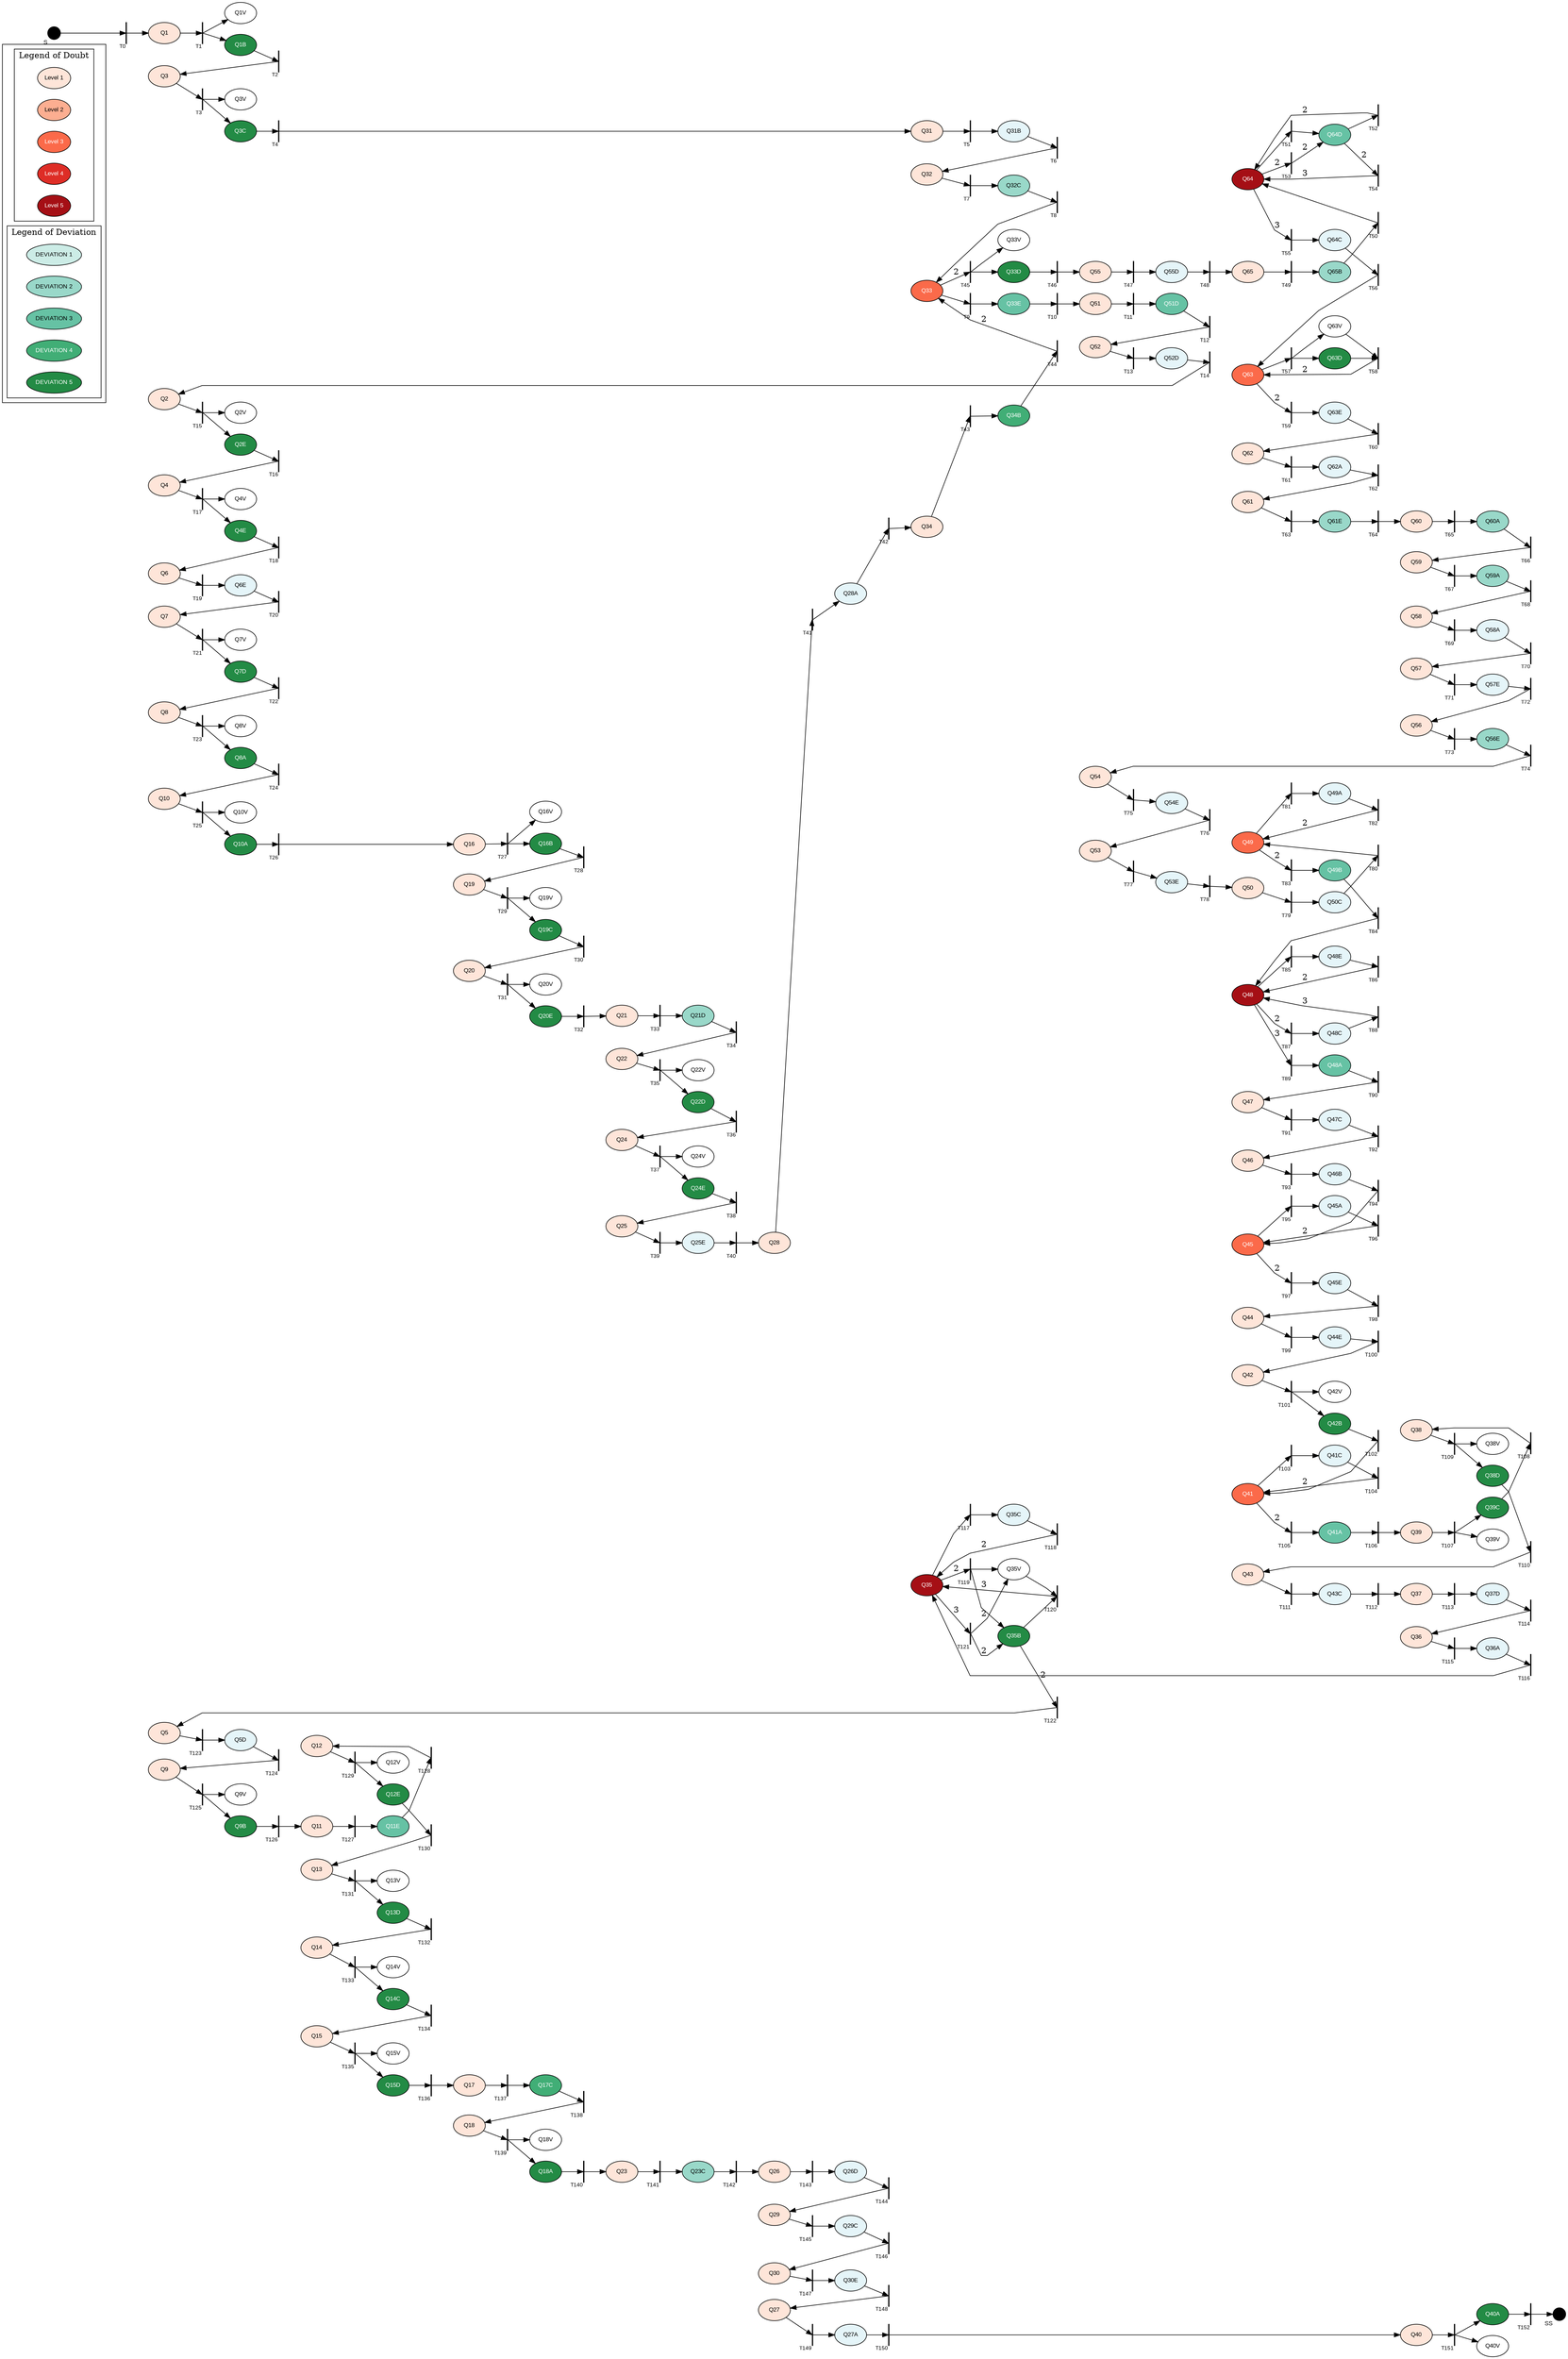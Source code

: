 digraph G { rankdir=LR; splines=polyline;
node[style=filled; fontsize=10; fontname=Arial; fontcolor=black; fillcolor=white; colorscheme=bugn9];
subgraph cluster_0{subgraph cluster_1{ label="Legend of Doubt"
"Level 1"[colorscheme=reds5; fillcolor=1;]
"Level 2"[colorscheme=reds5; fillcolor=2;]
"Level 3"[colorscheme=reds5; fillcolor=3; fontcolor=white;]
"Level 4"[colorscheme=reds5; fillcolor=4; fontcolor=white;]
"Level 5"[colorscheme=reds5; fillcolor=5; fontcolor=white;]
}
subgraph cluster_2{ label="Legend of Deviation"
"DEVIATION 1"[fillcolor=3;];
"DEVIATION 2"[fillcolor=4;];
"DEVIATION 3"[fillcolor=5;];
"DEVIATION 4"[fillcolor=6; fontcolor=white;];
"DEVIATION 5"[fillcolor=7; fontcolor=white;];
}}
"S"[fillcolor=black; shape=point; width=0.3; xlabel="S";];"Q1"[colorscheme="reds5"; fillcolor=1; ]; "Q1B"[fillcolor=7; fontcolor=white;]; "Q3"[colorscheme="reds5"; fillcolor=1; ]; "Q3C"[fillcolor=7; fontcolor=white;]; "Q31"[colorscheme="reds5"; fillcolor=1; ]; "Q31B"[fillcolor=2; ]; "Q32"[colorscheme="reds5"; fillcolor=1; ]; "Q32C"[fillcolor=4; ]; "Q33"[colorscheme="reds5"; fillcolor=3; fontcolor=white;]; "Q33E"[fillcolor=5; fontcolor=white;]; "Q51"[colorscheme="reds5"; fillcolor=1; ]; "Q51D"[fillcolor=5; fontcolor=white;]; "Q52"[colorscheme="reds5"; fillcolor=1; ]; "Q52D"[fillcolor=2; ]; "Q2"[colorscheme="reds5"; fillcolor=1; ]; "Q2E"[fillcolor=7; fontcolor=white;]; "Q4"[colorscheme="reds5"; fillcolor=1; ]; "Q4E"[fillcolor=7; fontcolor=white;]; "Q6"[colorscheme="reds5"; fillcolor=1; ]; "Q6E"[fillcolor=2; ]; "Q7"[colorscheme="reds5"; fillcolor=1; ]; "Q7D"[fillcolor=7; fontcolor=white;]; "Q8"[colorscheme="reds5"; fillcolor=1; ]; "Q8A"[fillcolor=7; fontcolor=white;]; "Q10"[colorscheme="reds5"; fillcolor=1; ]; "Q10A"[fillcolor=7; fontcolor=white;]; "Q16"[colorscheme="reds5"; fillcolor=1; ]; "Q16B"[fillcolor=7; fontcolor=white;]; "Q19"[colorscheme="reds5"; fillcolor=1; ]; "Q19C"[fillcolor=7; fontcolor=white;]; "Q20"[colorscheme="reds5"; fillcolor=1; ]; "Q20E"[fillcolor=7; fontcolor=white;]; "Q21"[colorscheme="reds5"; fillcolor=1; ]; "Q21D"[fillcolor=4; ]; "Q22"[colorscheme="reds5"; fillcolor=1; ]; "Q22D"[fillcolor=7; fontcolor=white;]; "Q24"[colorscheme="reds5"; fillcolor=1; ]; "Q24E"[fillcolor=7; fontcolor=white;]; "Q25"[colorscheme="reds5"; fillcolor=1; ]; "Q25E"[fillcolor=2; ]; "Q28"[colorscheme="reds5"; fillcolor=1; ]; "Q28A"[fillcolor=2; ]; "Q34"[colorscheme="reds5"; fillcolor=1; ]; "Q34B"[fillcolor=6; fontcolor=white;]; "Q33D"[fillcolor=7; fontcolor=white;]; "Q55"[colorscheme="reds5"; fillcolor=1; ]; "Q55D"[fillcolor=2; ]; "Q65"[colorscheme="reds5"; fillcolor=1; ]; "Q65B"[fillcolor=4; ]; "Q64"[colorscheme="reds5"; fillcolor=5; fontcolor=white;]; "Q64D"[fillcolor=5; fontcolor=white;]; "Q64C"[fillcolor=2; ]; "Q63"[colorscheme="reds5"; fillcolor=3; fontcolor=white;]; "Q63D"[fillcolor=7; fontcolor=white;]; "Q63E"[fillcolor=2; ]; "Q62"[colorscheme="reds5"; fillcolor=1; ]; "Q62A"[fillcolor=2; ]; "Q61"[colorscheme="reds5"; fillcolor=1; ]; "Q61E"[fillcolor=4; ]; "Q60"[colorscheme="reds5"; fillcolor=1; ]; "Q60A"[fillcolor=4; ]; "Q59"[colorscheme="reds5"; fillcolor=1; ]; "Q59A"[fillcolor=4; ]; "Q58"[colorscheme="reds5"; fillcolor=1; ]; "Q58A"[fillcolor=2; ]; "Q57"[colorscheme="reds5"; fillcolor=1; ]; "Q57E"[fillcolor=2; ]; "Q56"[colorscheme="reds5"; fillcolor=1; ]; "Q56E"[fillcolor=4; ]; "Q54"[colorscheme="reds5"; fillcolor=1; ]; "Q54E"[fillcolor=2; ]; "Q53"[colorscheme="reds5"; fillcolor=1; ]; "Q53E"[fillcolor=2; ]; "Q50"[colorscheme="reds5"; fillcolor=1; ]; "Q50C"[fillcolor=2; ]; "Q49"[colorscheme="reds5"; fillcolor=3; fontcolor=white;]; "Q49A"[fillcolor=2; ]; "Q49B"[fillcolor=5; fontcolor=white;]; "Q48"[colorscheme="reds5"; fillcolor=5; fontcolor=white;]; "Q48E"[fillcolor=2; ]; "Q48C"[fillcolor=2; ]; "Q48A"[fillcolor=5; fontcolor=white;]; "Q47"[colorscheme="reds5"; fillcolor=1; ]; "Q47C"[fillcolor=2; ]; "Q46"[colorscheme="reds5"; fillcolor=1; ]; "Q46B"[fillcolor=2; ]; "Q45"[colorscheme="reds5"; fillcolor=3; fontcolor=white;]; "Q45A"[fillcolor=2; ]; "Q45E"[fillcolor=2; ]; "Q44"[colorscheme="reds5"; fillcolor=1; ]; "Q44E"[fillcolor=2; ]; "Q42"[colorscheme="reds5"; fillcolor=1; ]; "Q42B"[fillcolor=7; fontcolor=white;]; "Q41"[colorscheme="reds5"; fillcolor=3; fontcolor=white;]; "Q41C"[fillcolor=2; ]; "Q41A"[fillcolor=5; fontcolor=white;]; "Q39"[colorscheme="reds5"; fillcolor=1; ]; "Q39C"[fillcolor=7; fontcolor=white;]; "Q38"[colorscheme="reds5"; fillcolor=1; ]; "Q38D"[fillcolor=7; fontcolor=white;]; "Q43"[colorscheme="reds5"; fillcolor=1; ]; "Q43C"[fillcolor=2; ]; "Q37"[colorscheme="reds5"; fillcolor=1; ]; "Q37D"[fillcolor=2; ]; "Q36"[colorscheme="reds5"; fillcolor=1; ]; "Q36A"[fillcolor=2; ]; "Q35"[colorscheme="reds5"; fillcolor=5; fontcolor=white;]; "Q35C"[fillcolor=2; ]; "Q35B"[fillcolor=7; fontcolor=white;]; "Q5"[colorscheme="reds5"; fillcolor=1; ]; "Q5D"[fillcolor=2; ]; "Q9"[colorscheme="reds5"; fillcolor=1; ]; "Q9B"[fillcolor=7; fontcolor=white;]; "Q11"[colorscheme="reds5"; fillcolor=1; ]; "Q11E"[fillcolor=5; fontcolor=white;]; "Q12"[colorscheme="reds5"; fillcolor=1; ]; "Q12E"[fillcolor=7; fontcolor=white;]; "Q13"[colorscheme="reds5"; fillcolor=1; ]; "Q13D"[fillcolor=7; fontcolor=white;]; "Q14"[colorscheme="reds5"; fillcolor=1; ]; "Q14C"[fillcolor=7; fontcolor=white;]; "Q15"[colorscheme="reds5"; fillcolor=1; ]; "Q15D"[fillcolor=7; fontcolor=white;]; "Q17"[colorscheme="reds5"; fillcolor=1; ]; "Q17C"[fillcolor=6; fontcolor=white;]; "Q18"[colorscheme="reds5"; fillcolor=1; ]; "Q18A"[fillcolor=7; fontcolor=white;]; "Q23"[colorscheme="reds5"; fillcolor=1; ]; "Q23C"[fillcolor=4; ]; "Q26"[colorscheme="reds5"; fillcolor=1; ]; "Q26D"[fillcolor=2; ]; "Q29"[colorscheme="reds5"; fillcolor=1; ]; "Q29C"[fillcolor=2; ]; "Q30"[colorscheme="reds5"; fillcolor=1; ]; "Q30E"[fillcolor=2; ]; "Q27"[colorscheme="reds5"; fillcolor=1; ]; "Q27A"[fillcolor=2; ]; "Q40"[colorscheme="reds5"; fillcolor=1; ]; "Q40A"[fillcolor=7; fontcolor=white;]; "SS"[fillcolor=black; shape=point; width=0.3; xlabel="SS";];"T0"[fillcolor=black; shape=box; label=""; width=0.01; fontsize=9; xlabel="T0"]; "T1"[fillcolor=black; shape=box; label=""; width=0.01; fontsize=9; xlabel="T1"]; "T2"[fillcolor=black; shape=box; label=""; width=0.01; fontsize=9; xlabel="T2"]; "T3"[fillcolor=black; shape=box; label=""; width=0.01; fontsize=9; xlabel="T3"]; "T4"[fillcolor=black; shape=box; label=""; width=0.01; fontsize=9; xlabel="T4"]; "T5"[fillcolor=black; shape=box; label=""; width=0.01; fontsize=9; xlabel="T5"]; "T6"[fillcolor=black; shape=box; label=""; width=0.01; fontsize=9; xlabel="T6"]; "T7"[fillcolor=black; shape=box; label=""; width=0.01; fontsize=9; xlabel="T7"]; "T8"[fillcolor=black; shape=box; label=""; width=0.01; fontsize=9; xlabel="T8"]; "T9"[fillcolor=black; shape=box; label=""; width=0.01; fontsize=9; xlabel="T9"]; "T10"[fillcolor=black; shape=box; label=""; width=0.01; fontsize=9; xlabel="T10"]; "T11"[fillcolor=black; shape=box; label=""; width=0.01; fontsize=9; xlabel="T11"]; "T12"[fillcolor=black; shape=box; label=""; width=0.01; fontsize=9; xlabel="T12"]; "T13"[fillcolor=black; shape=box; label=""; width=0.01; fontsize=9; xlabel="T13"]; "T14"[fillcolor=black; shape=box; label=""; width=0.01; fontsize=9; xlabel="T14"]; "T15"[fillcolor=black; shape=box; label=""; width=0.01; fontsize=9; xlabel="T15"]; "T16"[fillcolor=black; shape=box; label=""; width=0.01; fontsize=9; xlabel="T16"]; "T17"[fillcolor=black; shape=box; label=""; width=0.01; fontsize=9; xlabel="T17"]; "T18"[fillcolor=black; shape=box; label=""; width=0.01; fontsize=9; xlabel="T18"]; "T19"[fillcolor=black; shape=box; label=""; width=0.01; fontsize=9; xlabel="T19"]; "T20"[fillcolor=black; shape=box; label=""; width=0.01; fontsize=9; xlabel="T20"]; "T21"[fillcolor=black; shape=box; label=""; width=0.01; fontsize=9; xlabel="T21"]; "T22"[fillcolor=black; shape=box; label=""; width=0.01; fontsize=9; xlabel="T22"]; "T23"[fillcolor=black; shape=box; label=""; width=0.01; fontsize=9; xlabel="T23"]; "T24"[fillcolor=black; shape=box; label=""; width=0.01; fontsize=9; xlabel="T24"]; "T25"[fillcolor=black; shape=box; label=""; width=0.01; fontsize=9; xlabel="T25"]; "T26"[fillcolor=black; shape=box; label=""; width=0.01; fontsize=9; xlabel="T26"]; "T27"[fillcolor=black; shape=box; label=""; width=0.01; fontsize=9; xlabel="T27"]; "T28"[fillcolor=black; shape=box; label=""; width=0.01; fontsize=9; xlabel="T28"]; "T29"[fillcolor=black; shape=box; label=""; width=0.01; fontsize=9; xlabel="T29"]; "T30"[fillcolor=black; shape=box; label=""; width=0.01; fontsize=9; xlabel="T30"]; "T31"[fillcolor=black; shape=box; label=""; width=0.01; fontsize=9; xlabel="T31"]; "T32"[fillcolor=black; shape=box; label=""; width=0.01; fontsize=9; xlabel="T32"]; "T33"[fillcolor=black; shape=box; label=""; width=0.01; fontsize=9; xlabel="T33"]; "T34"[fillcolor=black; shape=box; label=""; width=0.01; fontsize=9; xlabel="T34"]; "T35"[fillcolor=black; shape=box; label=""; width=0.01; fontsize=9; xlabel="T35"]; "T36"[fillcolor=black; shape=box; label=""; width=0.01; fontsize=9; xlabel="T36"]; "T37"[fillcolor=black; shape=box; label=""; width=0.01; fontsize=9; xlabel="T37"]; "T38"[fillcolor=black; shape=box; label=""; width=0.01; fontsize=9; xlabel="T38"]; "T39"[fillcolor=black; shape=box; label=""; width=0.01; fontsize=9; xlabel="T39"]; "T40"[fillcolor=black; shape=box; label=""; width=0.01; fontsize=9; xlabel="T40"]; "T41"[fillcolor=black; shape=box; label=""; width=0.01; fontsize=9; xlabel="T41"]; "T42"[fillcolor=black; shape=box; label=""; width=0.01; fontsize=9; xlabel="T42"]; "T43"[fillcolor=black; shape=box; label=""; width=0.01; fontsize=9; xlabel="T43"]; "T44"[fillcolor=black; shape=box; label=""; width=0.01; fontsize=9; xlabel="T44"]; "T45"[fillcolor=black; shape=box; label=""; width=0.01; fontsize=9; xlabel="T45"]; "T46"[fillcolor=black; shape=box; label=""; width=0.01; fontsize=9; xlabel="T46"]; "T47"[fillcolor=black; shape=box; label=""; width=0.01; fontsize=9; xlabel="T47"]; "T48"[fillcolor=black; shape=box; label=""; width=0.01; fontsize=9; xlabel="T48"]; "T49"[fillcolor=black; shape=box; label=""; width=0.01; fontsize=9; xlabel="T49"]; "T50"[fillcolor=black; shape=box; label=""; width=0.01; fontsize=9; xlabel="T50"]; "T51"[fillcolor=black; shape=box; label=""; width=0.01; fontsize=9; xlabel="T51"]; "T52"[fillcolor=black; shape=box; label=""; width=0.01; fontsize=9; xlabel="T52"]; "T53"[fillcolor=black; shape=box; label=""; width=0.01; fontsize=9; xlabel="T53"]; "T54"[fillcolor=black; shape=box; label=""; width=0.01; fontsize=9; xlabel="T54"]; "T55"[fillcolor=black; shape=box; label=""; width=0.01; fontsize=9; xlabel="T55"]; "T56"[fillcolor=black; shape=box; label=""; width=0.01; fontsize=9; xlabel="T56"]; "T57"[fillcolor=black; shape=box; label=""; width=0.01; fontsize=9; xlabel="T57"]; "T58"[fillcolor=black; shape=box; label=""; width=0.01; fontsize=9; xlabel="T58"]; "T59"[fillcolor=black; shape=box; label=""; width=0.01; fontsize=9; xlabel="T59"]; "T60"[fillcolor=black; shape=box; label=""; width=0.01; fontsize=9; xlabel="T60"]; "T61"[fillcolor=black; shape=box; label=""; width=0.01; fontsize=9; xlabel="T61"]; "T62"[fillcolor=black; shape=box; label=""; width=0.01; fontsize=9; xlabel="T62"]; "T63"[fillcolor=black; shape=box; label=""; width=0.01; fontsize=9; xlabel="T63"]; "T64"[fillcolor=black; shape=box; label=""; width=0.01; fontsize=9; xlabel="T64"]; "T65"[fillcolor=black; shape=box; label=""; width=0.01; fontsize=9; xlabel="T65"]; "T66"[fillcolor=black; shape=box; label=""; width=0.01; fontsize=9; xlabel="T66"]; "T67"[fillcolor=black; shape=box; label=""; width=0.01; fontsize=9; xlabel="T67"]; "T68"[fillcolor=black; shape=box; label=""; width=0.01; fontsize=9; xlabel="T68"]; "T69"[fillcolor=black; shape=box; label=""; width=0.01; fontsize=9; xlabel="T69"]; "T70"[fillcolor=black; shape=box; label=""; width=0.01; fontsize=9; xlabel="T70"]; "T71"[fillcolor=black; shape=box; label=""; width=0.01; fontsize=9; xlabel="T71"]; "T72"[fillcolor=black; shape=box; label=""; width=0.01; fontsize=9; xlabel="T72"]; "T73"[fillcolor=black; shape=box; label=""; width=0.01; fontsize=9; xlabel="T73"]; "T74"[fillcolor=black; shape=box; label=""; width=0.01; fontsize=9; xlabel="T74"]; "T75"[fillcolor=black; shape=box; label=""; width=0.01; fontsize=9; xlabel="T75"]; "T76"[fillcolor=black; shape=box; label=""; width=0.01; fontsize=9; xlabel="T76"]; "T77"[fillcolor=black; shape=box; label=""; width=0.01; fontsize=9; xlabel="T77"]; "T78"[fillcolor=black; shape=box; label=""; width=0.01; fontsize=9; xlabel="T78"]; "T79"[fillcolor=black; shape=box; label=""; width=0.01; fontsize=9; xlabel="T79"]; "T80"[fillcolor=black; shape=box; label=""; width=0.01; fontsize=9; xlabel="T80"]; "T81"[fillcolor=black; shape=box; label=""; width=0.01; fontsize=9; xlabel="T81"]; "T82"[fillcolor=black; shape=box; label=""; width=0.01; fontsize=9; xlabel="T82"]; "T83"[fillcolor=black; shape=box; label=""; width=0.01; fontsize=9; xlabel="T83"]; "T84"[fillcolor=black; shape=box; label=""; width=0.01; fontsize=9; xlabel="T84"]; "T85"[fillcolor=black; shape=box; label=""; width=0.01; fontsize=9; xlabel="T85"]; "T86"[fillcolor=black; shape=box; label=""; width=0.01; fontsize=9; xlabel="T86"]; "T87"[fillcolor=black; shape=box; label=""; width=0.01; fontsize=9; xlabel="T87"]; "T88"[fillcolor=black; shape=box; label=""; width=0.01; fontsize=9; xlabel="T88"]; "T89"[fillcolor=black; shape=box; label=""; width=0.01; fontsize=9; xlabel="T89"]; "T90"[fillcolor=black; shape=box; label=""; width=0.01; fontsize=9; xlabel="T90"]; "T91"[fillcolor=black; shape=box; label=""; width=0.01; fontsize=9; xlabel="T91"]; "T92"[fillcolor=black; shape=box; label=""; width=0.01; fontsize=9; xlabel="T92"]; "T93"[fillcolor=black; shape=box; label=""; width=0.01; fontsize=9; xlabel="T93"]; "T94"[fillcolor=black; shape=box; label=""; width=0.01; fontsize=9; xlabel="T94"]; "T95"[fillcolor=black; shape=box; label=""; width=0.01; fontsize=9; xlabel="T95"]; "T96"[fillcolor=black; shape=box; label=""; width=0.01; fontsize=9; xlabel="T96"]; "T97"[fillcolor=black; shape=box; label=""; width=0.01; fontsize=9; xlabel="T97"]; "T98"[fillcolor=black; shape=box; label=""; width=0.01; fontsize=9; xlabel="T98"]; "T99"[fillcolor=black; shape=box; label=""; width=0.01; fontsize=9; xlabel="T99"]; "T100"[fillcolor=black; shape=box; label=""; width=0.01; fontsize=9; xlabel="T100"]; "T101"[fillcolor=black; shape=box; label=""; width=0.01; fontsize=9; xlabel="T101"]; "T102"[fillcolor=black; shape=box; label=""; width=0.01; fontsize=9; xlabel="T102"]; "T103"[fillcolor=black; shape=box; label=""; width=0.01; fontsize=9; xlabel="T103"]; "T104"[fillcolor=black; shape=box; label=""; width=0.01; fontsize=9; xlabel="T104"]; "T105"[fillcolor=black; shape=box; label=""; width=0.01; fontsize=9; xlabel="T105"]; "T106"[fillcolor=black; shape=box; label=""; width=0.01; fontsize=9; xlabel="T106"]; "T107"[fillcolor=black; shape=box; label=""; width=0.01; fontsize=9; xlabel="T107"]; "T108"[fillcolor=black; shape=box; label=""; width=0.01; fontsize=9; xlabel="T108"]; "T109"[fillcolor=black; shape=box; label=""; width=0.01; fontsize=9; xlabel="T109"]; "T110"[fillcolor=black; shape=box; label=""; width=0.01; fontsize=9; xlabel="T110"]; "T111"[fillcolor=black; shape=box; label=""; width=0.01; fontsize=9; xlabel="T111"]; "T112"[fillcolor=black; shape=box; label=""; width=0.01; fontsize=9; xlabel="T112"]; "T113"[fillcolor=black; shape=box; label=""; width=0.01; fontsize=9; xlabel="T113"]; "T114"[fillcolor=black; shape=box; label=""; width=0.01; fontsize=9; xlabel="T114"]; "T115"[fillcolor=black; shape=box; label=""; width=0.01; fontsize=9; xlabel="T115"]; "T116"[fillcolor=black; shape=box; label=""; width=0.01; fontsize=9; xlabel="T116"]; "T117"[fillcolor=black; shape=box; label=""; width=0.01; fontsize=9; xlabel="T117"]; "T118"[fillcolor=black; shape=box; label=""; width=0.01; fontsize=9; xlabel="T118"]; "T119"[fillcolor=black; shape=box; label=""; width=0.01; fontsize=9; xlabel="T119"]; "T120"[fillcolor=black; shape=box; label=""; width=0.01; fontsize=9; xlabel="T120"]; "T121"[fillcolor=black; shape=box; label=""; width=0.01; fontsize=9; xlabel="T121"]; "T122"[fillcolor=black; shape=box; label=""; width=0.01; fontsize=9; xlabel="T122"]; "T123"[fillcolor=black; shape=box; label=""; width=0.01; fontsize=9; xlabel="T123"]; "T124"[fillcolor=black; shape=box; label=""; width=0.01; fontsize=9; xlabel="T124"]; "T125"[fillcolor=black; shape=box; label=""; width=0.01; fontsize=9; xlabel="T125"]; "T126"[fillcolor=black; shape=box; label=""; width=0.01; fontsize=9; xlabel="T126"]; "T127"[fillcolor=black; shape=box; label=""; width=0.01; fontsize=9; xlabel="T127"]; "T128"[fillcolor=black; shape=box; label=""; width=0.01; fontsize=9; xlabel="T128"]; "T129"[fillcolor=black; shape=box; label=""; width=0.01; fontsize=9; xlabel="T129"]; "T130"[fillcolor=black; shape=box; label=""; width=0.01; fontsize=9; xlabel="T130"]; "T131"[fillcolor=black; shape=box; label=""; width=0.01; fontsize=9; xlabel="T131"]; "T132"[fillcolor=black; shape=box; label=""; width=0.01; fontsize=9; xlabel="T132"]; "T133"[fillcolor=black; shape=box; label=""; width=0.01; fontsize=9; xlabel="T133"]; "T134"[fillcolor=black; shape=box; label=""; width=0.01; fontsize=9; xlabel="T134"]; "T135"[fillcolor=black; shape=box; label=""; width=0.01; fontsize=9; xlabel="T135"]; "T136"[fillcolor=black; shape=box; label=""; width=0.01; fontsize=9; xlabel="T136"]; "T137"[fillcolor=black; shape=box; label=""; width=0.01; fontsize=9; xlabel="T137"]; "T138"[fillcolor=black; shape=box; label=""; width=0.01; fontsize=9; xlabel="T138"]; "T139"[fillcolor=black; shape=box; label=""; width=0.01; fontsize=9; xlabel="T139"]; "T140"[fillcolor=black; shape=box; label=""; width=0.01; fontsize=9; xlabel="T140"]; "T141"[fillcolor=black; shape=box; label=""; width=0.01; fontsize=9; xlabel="T141"]; "T142"[fillcolor=black; shape=box; label=""; width=0.01; fontsize=9; xlabel="T142"]; "T143"[fillcolor=black; shape=box; label=""; width=0.01; fontsize=9; xlabel="T143"]; "T144"[fillcolor=black; shape=box; label=""; width=0.01; fontsize=9; xlabel="T144"]; "T145"[fillcolor=black; shape=box; label=""; width=0.01; fontsize=9; xlabel="T145"]; "T146"[fillcolor=black; shape=box; label=""; width=0.01; fontsize=9; xlabel="T146"]; "T147"[fillcolor=black; shape=box; label=""; width=0.01; fontsize=9; xlabel="T147"]; "T148"[fillcolor=black; shape=box; label=""; width=0.01; fontsize=9; xlabel="T148"]; "T149"[fillcolor=black; shape=box; label=""; width=0.01; fontsize=9; xlabel="T149"]; "T150"[fillcolor=black; shape=box; label=""; width=0.01; fontsize=9; xlabel="T150"]; "T151"[fillcolor=black; shape=box; label=""; width=0.01; fontsize=9; xlabel="T151"]; "T152"[fillcolor=black; shape=box; label=""; width=0.01; fontsize=9; xlabel="T152"]; {rank=same; "Q1"; "Q3"; "Q2"; "Q4"; "Q6"; "Q7"; "Q8"; "Q10"; "Q5"; "Q9"; }{rank=same; "Q31"; "Q32"; "Q33"; "Q34"; "Q35"; }{rank=same; "Q51"; "Q52"; "Q55"; "Q54"; "Q53"; }{rank=same; "Q16"; "Q19"; "Q20"; "Q17"; "Q18"; }{rank=same; "Q21"; "Q22"; "Q24"; "Q25"; "Q23"; }{rank=same; "Q28"; "Q26"; "Q29"; "Q30"; "Q27"; }{rank=same; "Q65"; "Q64"; "Q63"; "Q62"; "Q61"; }{rank=same; "Q60"; "Q59"; "Q58"; "Q57"; "Q56"; }{rank=same; "Q50"; "Q49"; "Q48"; "Q47"; "Q46"; "Q45"; "Q44"; "Q42"; "Q41"; "Q43"; }{rank=same; "Q39"; "Q38"; "Q37"; "Q36"; "Q40"; }{rank=same; "Q11"; "Q12"; "Q13"; "Q14"; "Q15"; }"S"->"T0" "T0"->"Q1" "Q1"->"T1" "T1"->"Q1B" "T1"->"Q1V" "Q1B"->"T2" "T2"->"Q3" "Q3"->"T3" "T3"->"Q3C" "T3"->"Q3V" "Q3C"->"T4" "T4"->"Q31" "Q31"->"T5" "T5"->"Q31B" "Q31B"->"T6" "T6"->"Q32" "Q32"->"T7" "T7"->"Q32C" "Q32C"->"T8" "T8"->"Q33" "Q33"->"T9" "T9"->"Q33E" "Q33E"->"T10" "T10"->"Q51" "Q51"->"T11" "T11"->"Q51D" "Q51D"->"T12" "T12"->"Q52" "Q52"->"T13" "T13"->"Q52D" "Q52D"->"T14" "T14"->"Q2" "Q2"->"T15" "T15"->"Q2E" "T15"->"Q2V" "Q2E"->"T16" "T16"->"Q4" "Q4"->"T17" "T17"->"Q4E" "T17"->"Q4V" "Q4E"->"T18" "T18"->"Q6" "Q6"->"T19" "T19"->"Q6E" "Q6E"->"T20" "T20"->"Q7" "Q7"->"T21" "T21"->"Q7D" "T21"->"Q7V" "Q7D"->"T22" "T22"->"Q8" "Q8"->"T23" "T23"->"Q8A" "T23"->"Q8V" "Q8A"->"T24" "T24"->"Q10" "Q10"->"T25" "T25"->"Q10A" "T25"->"Q10V" "Q10A"->"T26" "T26"->"Q16" "Q16"->"T27" "T27"->"Q16B" "T27"->"Q16V" "Q16B"->"T28" "T28"->"Q19" "Q19"->"T29" "T29"->"Q19C" "T29"->"Q19V" "Q19C"->"T30" "T30"->"Q20" "Q20"->"T31" "T31"->"Q20E" "T31"->"Q20V" "Q20E"->"T32" "T32"->"Q21" "Q21"->"T33" "T33"->"Q21D" "Q21D"->"T34" "T34"->"Q22" "Q22"->"T35" "T35"->"Q22D" "T35"->"Q22V" "Q22D"->"T36" "T36"->"Q24" "Q24"->"T37" "T37"->"Q24E" "T37"->"Q24V" "Q24E"->"T38" "T38"->"Q25" "Q25"->"T39" "T39"->"Q25E" "Q25E"->"T40" "T40"->"Q28" "Q28"->"T41" "T41"->"Q28A" "Q28A"->"T42" "T42"->"Q34" "Q34"->"T43" "T43"->"Q34B" "Q34B"->"T44" "T44"->"Q33"[label="2";]; "Q33"->"T45"[label="2";]; "T45"->"Q33D" "T45"->"Q33V" "Q33D"->"T46" "T46"->"Q55" "Q55"->"T47" "T47"->"Q55D" "Q55D"->"T48" "T48"->"Q65" "Q65"->"T49" "T49"->"Q65B" "Q65B"->"T50" "T50"->"Q64" "Q64"->"T51" "T51"->"Q64D" "Q64D"->"T52" "T52"->"Q64"[label="2";]; "Q64"->"T53"[label="2";]; "T53"->"Q64D"[label="2";]; "Q64D"->"T54"[label="2";]; "T54"->"Q64"[label="3";]; "Q64"->"T55"[label="3";]; "T55"->"Q64C" "Q64C"->"T56" "T56"->"Q63" "Q63"->"T57" "T57"->"Q63D" "T57"->"Q63V" "Q63D"->"T58" "Q63V"->"T58" "T58"->"Q63"[label="2";]; "Q63"->"T59"[label="2";]; "T59"->"Q63E" "Q63E"->"T60" "T60"->"Q62" "Q62"->"T61" "T61"->"Q62A" "Q62A"->"T62" "T62"->"Q61" "Q61"->"T63" "T63"->"Q61E" "Q61E"->"T64" "T64"->"Q60" "Q60"->"T65" "T65"->"Q60A" "Q60A"->"T66" "T66"->"Q59" "Q59"->"T67" "T67"->"Q59A" "Q59A"->"T68" "T68"->"Q58" "Q58"->"T69" "T69"->"Q58A" "Q58A"->"T70" "T70"->"Q57" "Q57"->"T71" "T71"->"Q57E" "Q57E"->"T72" "T72"->"Q56" "Q56"->"T73" "T73"->"Q56E" "Q56E"->"T74" "T74"->"Q54" "Q54"->"T75" "T75"->"Q54E" "Q54E"->"T76" "T76"->"Q53" "Q53"->"T77" "T77"->"Q53E" "Q53E"->"T78" "T78"->"Q50" "Q50"->"T79" "T79"->"Q50C" "Q50C"->"T80" "T80"->"Q49" "Q49"->"T81" "T81"->"Q49A" "Q49A"->"T82" "T82"->"Q49"[label="2";]; "Q49"->"T83"[label="2";]; "T83"->"Q49B" "Q49B"->"T84" "T84"->"Q48" "Q48"->"T85" "T85"->"Q48E" "Q48E"->"T86" "T86"->"Q48"[label="2";]; "Q48"->"T87"[label="2";]; "T87"->"Q48C" "Q48C"->"T88" "T88"->"Q48"[label="3";]; "Q48"->"T89"[label="3";]; "T89"->"Q48A" "Q48A"->"T90" "T90"->"Q47" "Q47"->"T91" "T91"->"Q47C" "Q47C"->"T92" "T92"->"Q46" "Q46"->"T93" "T93"->"Q46B" "Q46B"->"T94" "T94"->"Q45" "Q45"->"T95" "T95"->"Q45A" "Q45A"->"T96" "T96"->"Q45"[label="2";]; "Q45"->"T97"[label="2";]; "T97"->"Q45E" "Q45E"->"T98" "T98"->"Q44" "Q44"->"T99" "T99"->"Q44E" "Q44E"->"T100" "T100"->"Q42" "Q42"->"T101" "T101"->"Q42B" "T101"->"Q42V" "Q42B"->"T102" "T102"->"Q41" "Q41"->"T103" "T103"->"Q41C" "Q41C"->"T104" "T104"->"Q41"[label="2";]; "Q41"->"T105"[label="2";]; "T105"->"Q41A" "Q41A"->"T106" "T106"->"Q39" "Q39"->"T107" "T107"->"Q39C" "T107"->"Q39V" "Q39C"->"T108" "T108"->"Q38" "Q38"->"T109" "T109"->"Q38D" "T109"->"Q38V" "Q38D"->"T110" "T110"->"Q43" "Q43"->"T111" "T111"->"Q43C" "Q43C"->"T112" "T112"->"Q37" "Q37"->"T113" "T113"->"Q37D" "Q37D"->"T114" "T114"->"Q36" "Q36"->"T115" "T115"->"Q36A" "Q36A"->"T116" "T116"->"Q35" "Q35"->"T117" "T117"->"Q35C" "Q35C"->"T118" "T118"->"Q35"[label="2";]; "Q35"->"T119"[label="2";]; "T119"->"Q35B" "T119"->"Q35V" "Q35B"->"T120" "Q35V"->"T120" "T120"->"Q35"[label="3";]; "Q35"->"T121"[label="3";]; "T121"->"Q35B"[label="2";]; "T121"->"Q35V"[label="2";]; "Q35B"->"T122"[label="2";]; "T122"->"Q5" "Q5"->"T123" "T123"->"Q5D" "Q5D"->"T124" "T124"->"Q9" "Q9"->"T125" "T125"->"Q9B" "T125"->"Q9V" "Q9B"->"T126" "T126"->"Q11" "Q11"->"T127" "T127"->"Q11E" "Q11E"->"T128" "T128"->"Q12" "Q12"->"T129" "T129"->"Q12E" "T129"->"Q12V" "Q12E"->"T130" "T130"->"Q13" "Q13"->"T131" "T131"->"Q13D" "T131"->"Q13V" "Q13D"->"T132" "T132"->"Q14" "Q14"->"T133" "T133"->"Q14C" "T133"->"Q14V" "Q14C"->"T134" "T134"->"Q15" "Q15"->"T135" "T135"->"Q15D" "T135"->"Q15V" "Q15D"->"T136" "T136"->"Q17" "Q17"->"T137" "T137"->"Q17C" "Q17C"->"T138" "T138"->"Q18" "Q18"->"T139" "T139"->"Q18A" "T139"->"Q18V" "Q18A"->"T140" "T140"->"Q23" "Q23"->"T141" "T141"->"Q23C" "Q23C"->"T142" "T142"->"Q26" "Q26"->"T143" "T143"->"Q26D" "Q26D"->"T144" "T144"->"Q29" "Q29"->"T145" "T145"->"Q29C" "Q29C"->"T146" "T146"->"Q30" "Q30"->"T147" "T147"->"Q30E" "Q30E"->"T148" "T148"->"Q27" "Q27"->"T149" "T149"->"Q27A" "Q27A"->"T150" "T150"->"Q40" "Q40"->"T151" "T151"->"Q40A" "T151"->"Q40V" "Q40A"->"T152" "T152"->"SS" }